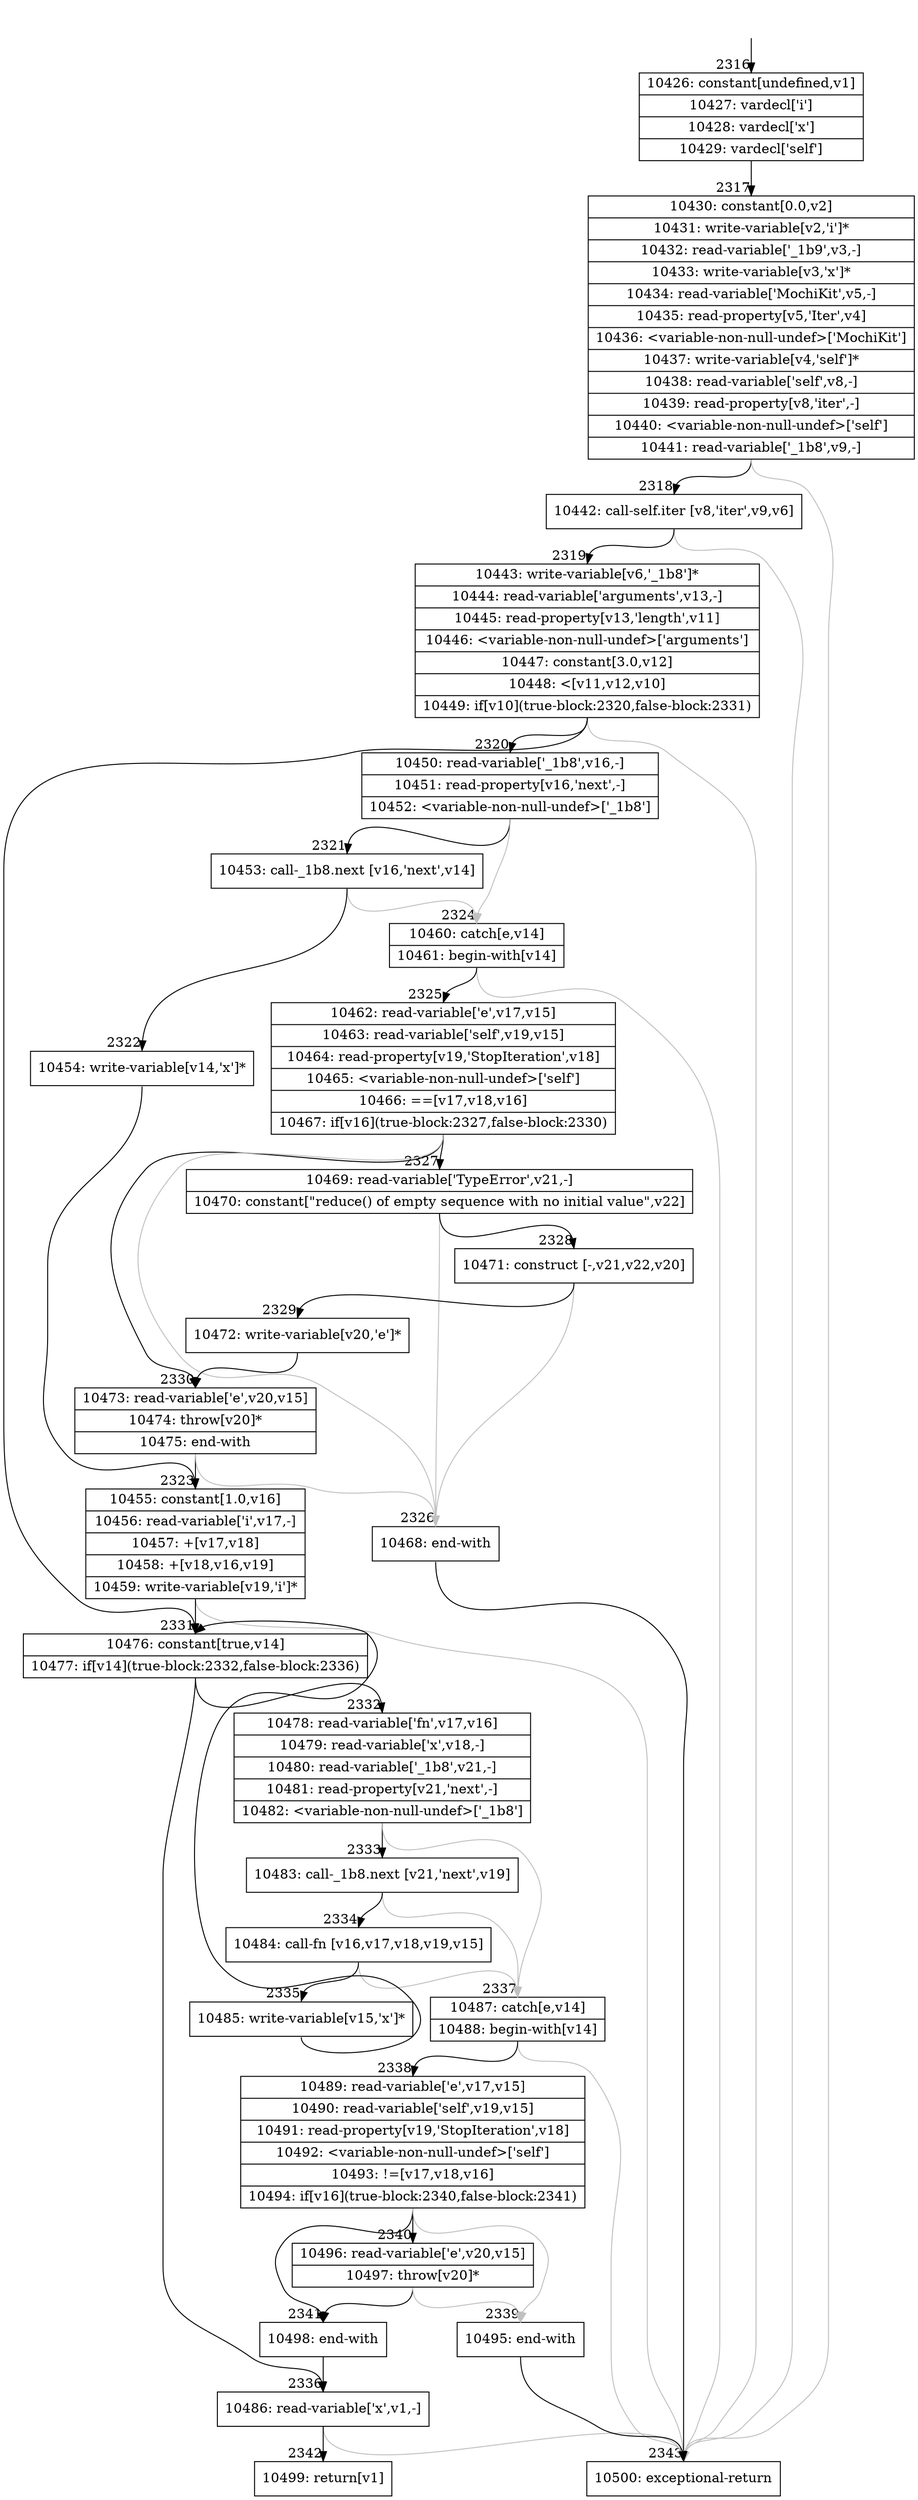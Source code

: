 digraph {
rankdir="TD"
BB_entry176[shape=none,label=""];
BB_entry176 -> BB2316 [tailport=s, headport=n, headlabel="    2316"]
BB2316 [shape=record label="{10426: constant[undefined,v1]|10427: vardecl['i']|10428: vardecl['x']|10429: vardecl['self']}" ] 
BB2316 -> BB2317 [tailport=s, headport=n, headlabel="      2317"]
BB2317 [shape=record label="{10430: constant[0.0,v2]|10431: write-variable[v2,'i']*|10432: read-variable['_1b9',v3,-]|10433: write-variable[v3,'x']*|10434: read-variable['MochiKit',v5,-]|10435: read-property[v5,'Iter',v4]|10436: \<variable-non-null-undef\>['MochiKit']|10437: write-variable[v4,'self']*|10438: read-variable['self',v8,-]|10439: read-property[v8,'iter',-]|10440: \<variable-non-null-undef\>['self']|10441: read-variable['_1b8',v9,-]}" ] 
BB2317 -> BB2318 [tailport=s, headport=n, headlabel="      2318"]
BB2317 -> BB2343 [tailport=s, headport=n, color=gray, headlabel="      2343"]
BB2318 [shape=record label="{10442: call-self.iter [v8,'iter',v9,v6]}" ] 
BB2318 -> BB2319 [tailport=s, headport=n, headlabel="      2319"]
BB2318 -> BB2343 [tailport=s, headport=n, color=gray]
BB2319 [shape=record label="{10443: write-variable[v6,'_1b8']*|10444: read-variable['arguments',v13,-]|10445: read-property[v13,'length',v11]|10446: \<variable-non-null-undef\>['arguments']|10447: constant[3.0,v12]|10448: \<[v11,v12,v10]|10449: if[v10](true-block:2320,false-block:2331)}" ] 
BB2319 -> BB2320 [tailport=s, headport=n, headlabel="      2320"]
BB2319 -> BB2331 [tailport=s, headport=n, headlabel="      2331"]
BB2319 -> BB2343 [tailport=s, headport=n, color=gray]
BB2320 [shape=record label="{10450: read-variable['_1b8',v16,-]|10451: read-property[v16,'next',-]|10452: \<variable-non-null-undef\>['_1b8']}" ] 
BB2320 -> BB2321 [tailport=s, headport=n, headlabel="      2321"]
BB2320 -> BB2324 [tailport=s, headport=n, color=gray, headlabel="      2324"]
BB2321 [shape=record label="{10453: call-_1b8.next [v16,'next',v14]}" ] 
BB2321 -> BB2322 [tailport=s, headport=n, headlabel="      2322"]
BB2321 -> BB2324 [tailport=s, headport=n, color=gray]
BB2322 [shape=record label="{10454: write-variable[v14,'x']*}" ] 
BB2322 -> BB2323 [tailport=s, headport=n, headlabel="      2323"]
BB2323 [shape=record label="{10455: constant[1.0,v16]|10456: read-variable['i',v17,-]|10457: +[v17,v18]|10458: +[v18,v16,v19]|10459: write-variable[v19,'i']*}" ] 
BB2323 -> BB2331 [tailport=s, headport=n]
BB2323 -> BB2343 [tailport=s, headport=n, color=gray]
BB2324 [shape=record label="{10460: catch[e,v14]|10461: begin-with[v14]}" ] 
BB2324 -> BB2325 [tailport=s, headport=n, headlabel="      2325"]
BB2324 -> BB2343 [tailport=s, headport=n, color=gray]
BB2325 [shape=record label="{10462: read-variable['e',v17,v15]|10463: read-variable['self',v19,v15]|10464: read-property[v19,'StopIteration',v18]|10465: \<variable-non-null-undef\>['self']|10466: ==[v17,v18,v16]|10467: if[v16](true-block:2327,false-block:2330)}" ] 
BB2325 -> BB2327 [tailport=s, headport=n, headlabel="      2327"]
BB2325 -> BB2330 [tailport=s, headport=n, headlabel="      2330"]
BB2325 -> BB2326 [tailport=s, headport=n, color=gray, headlabel="      2326"]
BB2326 [shape=record label="{10468: end-with}" ] 
BB2326 -> BB2343 [tailport=s, headport=n]
BB2327 [shape=record label="{10469: read-variable['TypeError',v21,-]|10470: constant[\"reduce() of empty sequence with no initial value\",v22]}" ] 
BB2327 -> BB2328 [tailport=s, headport=n, headlabel="      2328"]
BB2327 -> BB2326 [tailport=s, headport=n, color=gray]
BB2328 [shape=record label="{10471: construct [-,v21,v22,v20]}" ] 
BB2328 -> BB2329 [tailport=s, headport=n, headlabel="      2329"]
BB2328 -> BB2326 [tailport=s, headport=n, color=gray]
BB2329 [shape=record label="{10472: write-variable[v20,'e']*}" ] 
BB2329 -> BB2330 [tailport=s, headport=n]
BB2330 [shape=record label="{10473: read-variable['e',v20,v15]|10474: throw[v20]*|10475: end-with}" ] 
BB2330 -> BB2323 [tailport=s, headport=n]
BB2330 -> BB2326 [tailport=s, headport=n, color=gray]
BB2331 [shape=record label="{10476: constant[true,v14]|10477: if[v14](true-block:2332,false-block:2336)}" ] 
BB2331 -> BB2332 [tailport=s, headport=n, headlabel="      2332"]
BB2331 -> BB2336 [tailport=s, headport=n, headlabel="      2336"]
BB2332 [shape=record label="{10478: read-variable['fn',v17,v16]|10479: read-variable['x',v18,-]|10480: read-variable['_1b8',v21,-]|10481: read-property[v21,'next',-]|10482: \<variable-non-null-undef\>['_1b8']}" ] 
BB2332 -> BB2333 [tailport=s, headport=n, headlabel="      2333"]
BB2332 -> BB2337 [tailport=s, headport=n, color=gray, headlabel="      2337"]
BB2333 [shape=record label="{10483: call-_1b8.next [v21,'next',v19]}" ] 
BB2333 -> BB2334 [tailport=s, headport=n, headlabel="      2334"]
BB2333 -> BB2337 [tailport=s, headport=n, color=gray]
BB2334 [shape=record label="{10484: call-fn [v16,v17,v18,v19,v15]}" ] 
BB2334 -> BB2335 [tailport=s, headport=n, headlabel="      2335"]
BB2334 -> BB2337 [tailport=s, headport=n, color=gray]
BB2335 [shape=record label="{10485: write-variable[v15,'x']*}" ] 
BB2335 -> BB2331 [tailport=s, headport=n]
BB2336 [shape=record label="{10486: read-variable['x',v1,-]}" ] 
BB2336 -> BB2342 [tailport=s, headport=n, headlabel="      2342"]
BB2336 -> BB2343 [tailport=s, headport=n, color=gray]
BB2337 [shape=record label="{10487: catch[e,v14]|10488: begin-with[v14]}" ] 
BB2337 -> BB2338 [tailport=s, headport=n, headlabel="      2338"]
BB2337 -> BB2343 [tailport=s, headport=n, color=gray]
BB2338 [shape=record label="{10489: read-variable['e',v17,v15]|10490: read-variable['self',v19,v15]|10491: read-property[v19,'StopIteration',v18]|10492: \<variable-non-null-undef\>['self']|10493: !=[v17,v18,v16]|10494: if[v16](true-block:2340,false-block:2341)}" ] 
BB2338 -> BB2340 [tailport=s, headport=n, headlabel="      2340"]
BB2338 -> BB2341 [tailport=s, headport=n, headlabel="      2341"]
BB2338 -> BB2339 [tailport=s, headport=n, color=gray, headlabel="      2339"]
BB2339 [shape=record label="{10495: end-with}" ] 
BB2339 -> BB2343 [tailport=s, headport=n]
BB2340 [shape=record label="{10496: read-variable['e',v20,v15]|10497: throw[v20]*}" ] 
BB2340 -> BB2341 [tailport=s, headport=n]
BB2340 -> BB2339 [tailport=s, headport=n, color=gray]
BB2341 [shape=record label="{10498: end-with}" ] 
BB2341 -> BB2336 [tailport=s, headport=n]
BB2342 [shape=record label="{10499: return[v1]}" ] 
BB2343 [shape=record label="{10500: exceptional-return}" ] 
//#$~ 1440
}

